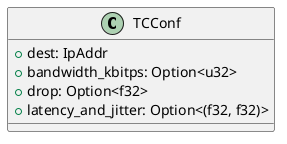 @startuml
'https://plantuml.com/class-diagram

class TCConf {
    +dest: IpAddr
    +bandwidth_kbitps: Option<u32>
    +{field}  drop: Option<f32>
    +{field} latency_and_jitter: Option<(f32, f32)>
}

@enduml